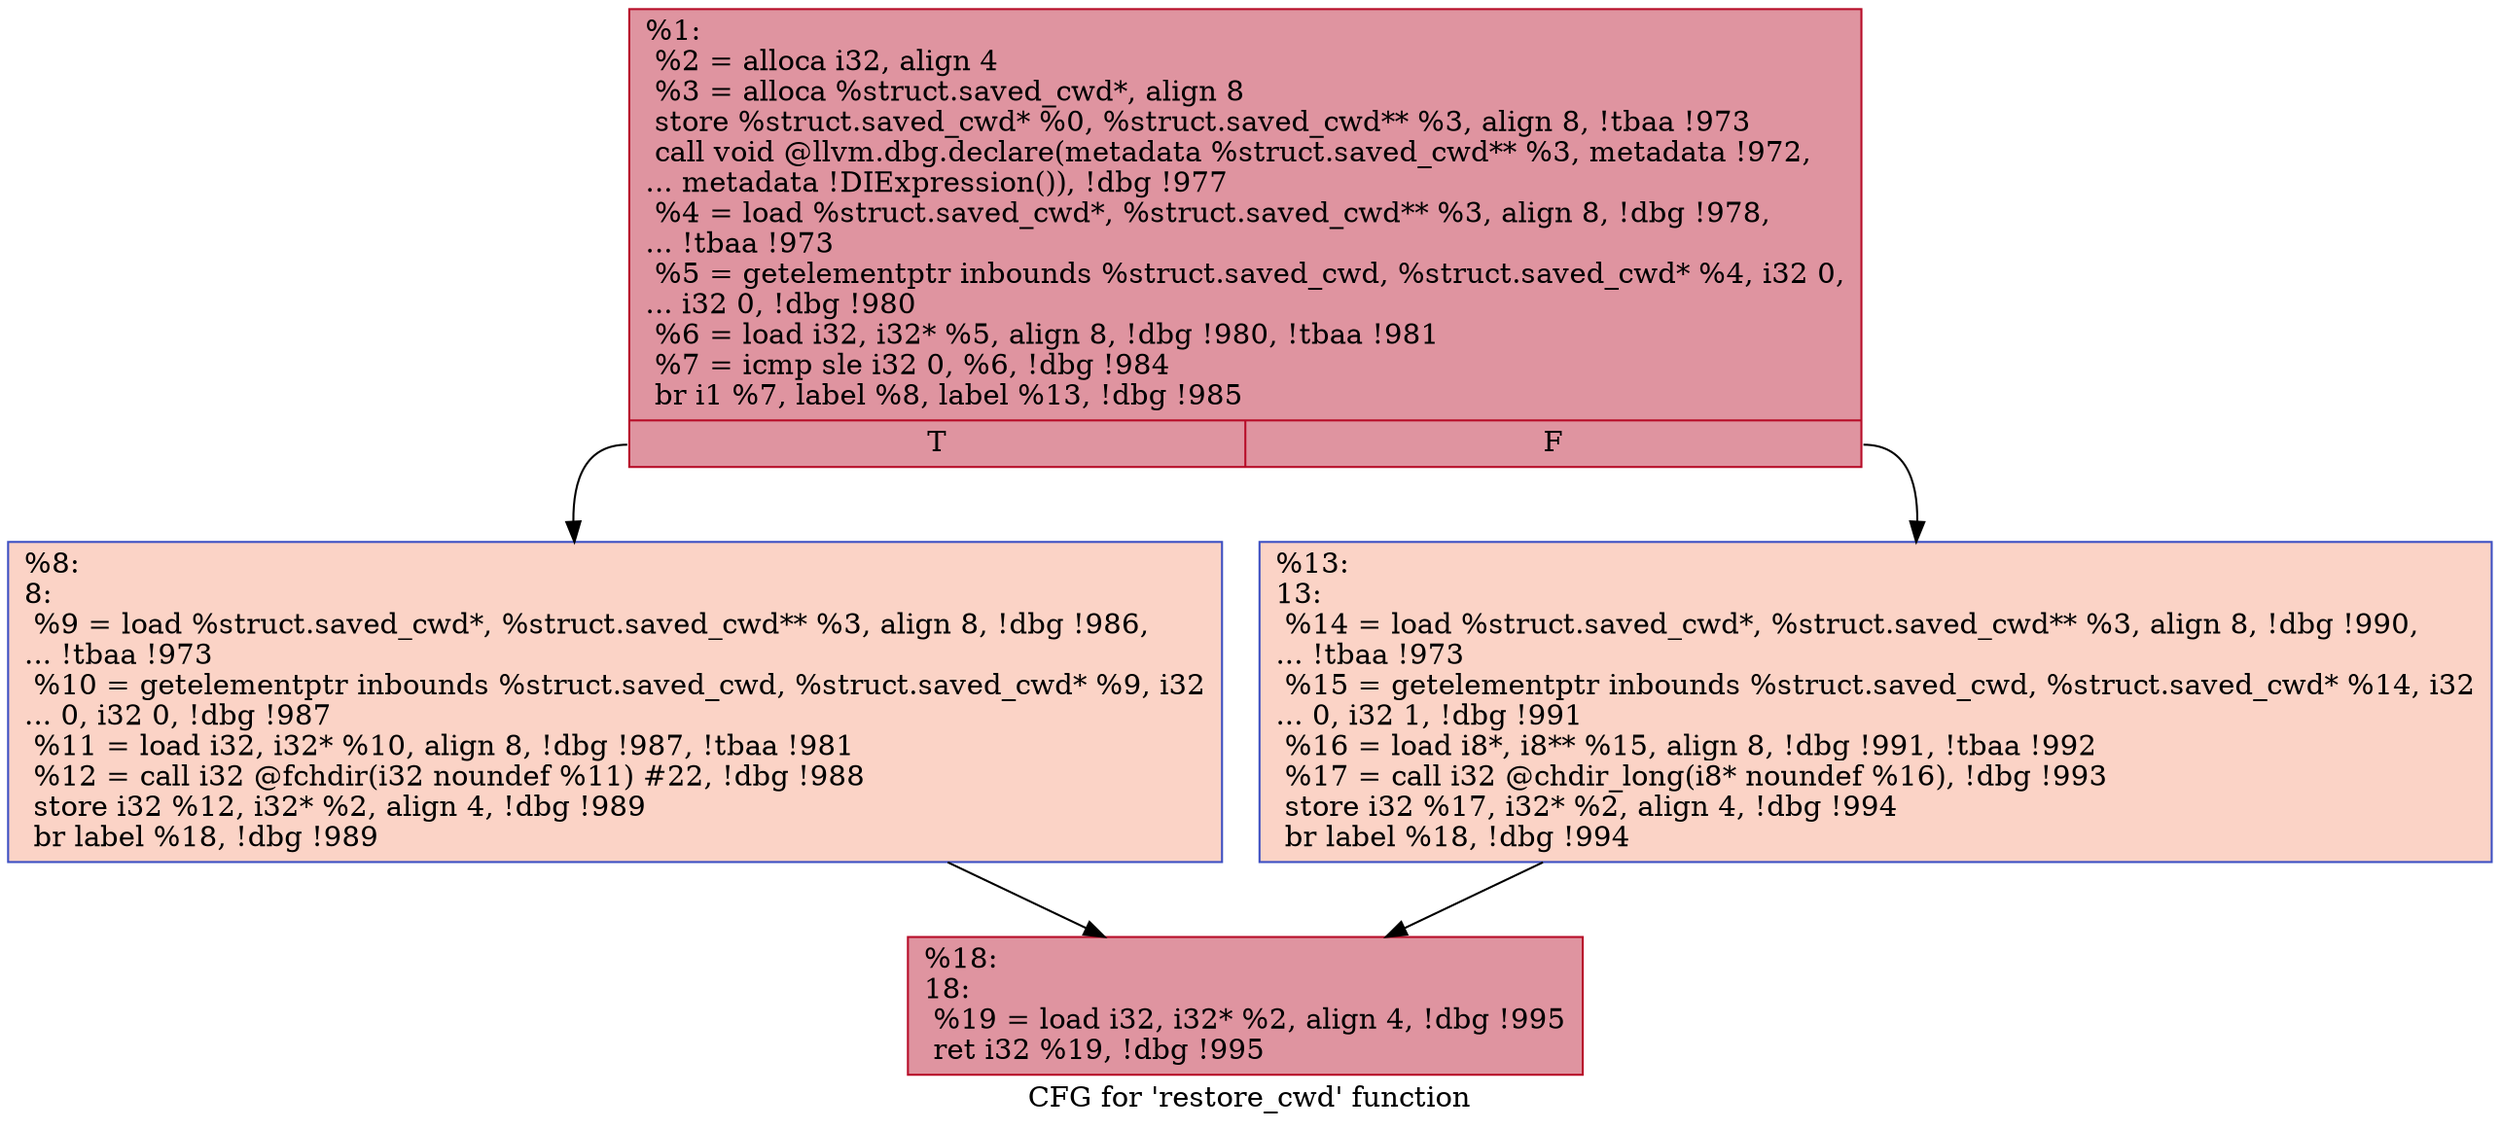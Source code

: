 digraph "CFG for 'restore_cwd' function" {
	label="CFG for 'restore_cwd' function";

	Node0x2435b50 [shape=record,color="#b70d28ff", style=filled, fillcolor="#b70d2870",label="{%1:\l  %2 = alloca i32, align 4\l  %3 = alloca %struct.saved_cwd*, align 8\l  store %struct.saved_cwd* %0, %struct.saved_cwd** %3, align 8, !tbaa !973\l  call void @llvm.dbg.declare(metadata %struct.saved_cwd** %3, metadata !972,\l... metadata !DIExpression()), !dbg !977\l  %4 = load %struct.saved_cwd*, %struct.saved_cwd** %3, align 8, !dbg !978,\l... !tbaa !973\l  %5 = getelementptr inbounds %struct.saved_cwd, %struct.saved_cwd* %4, i32 0,\l... i32 0, !dbg !980\l  %6 = load i32, i32* %5, align 8, !dbg !980, !tbaa !981\l  %7 = icmp sle i32 0, %6, !dbg !984\l  br i1 %7, label %8, label %13, !dbg !985\l|{<s0>T|<s1>F}}"];
	Node0x2435b50:s0 -> Node0x2437550;
	Node0x2435b50:s1 -> Node0x24375a0;
	Node0x2437550 [shape=record,color="#3d50c3ff", style=filled, fillcolor="#f59c7d70",label="{%8:\l8:                                                \l  %9 = load %struct.saved_cwd*, %struct.saved_cwd** %3, align 8, !dbg !986,\l... !tbaa !973\l  %10 = getelementptr inbounds %struct.saved_cwd, %struct.saved_cwd* %9, i32\l... 0, i32 0, !dbg !987\l  %11 = load i32, i32* %10, align 8, !dbg !987, !tbaa !981\l  %12 = call i32 @fchdir(i32 noundef %11) #22, !dbg !988\l  store i32 %12, i32* %2, align 4, !dbg !989\l  br label %18, !dbg !989\l}"];
	Node0x2437550 -> Node0x24375f0;
	Node0x24375a0 [shape=record,color="#3d50c3ff", style=filled, fillcolor="#f59c7d70",label="{%13:\l13:                                               \l  %14 = load %struct.saved_cwd*, %struct.saved_cwd** %3, align 8, !dbg !990,\l... !tbaa !973\l  %15 = getelementptr inbounds %struct.saved_cwd, %struct.saved_cwd* %14, i32\l... 0, i32 1, !dbg !991\l  %16 = load i8*, i8** %15, align 8, !dbg !991, !tbaa !992\l  %17 = call i32 @chdir_long(i8* noundef %16), !dbg !993\l  store i32 %17, i32* %2, align 4, !dbg !994\l  br label %18, !dbg !994\l}"];
	Node0x24375a0 -> Node0x24375f0;
	Node0x24375f0 [shape=record,color="#b70d28ff", style=filled, fillcolor="#b70d2870",label="{%18:\l18:                                               \l  %19 = load i32, i32* %2, align 4, !dbg !995\l  ret i32 %19, !dbg !995\l}"];
}
